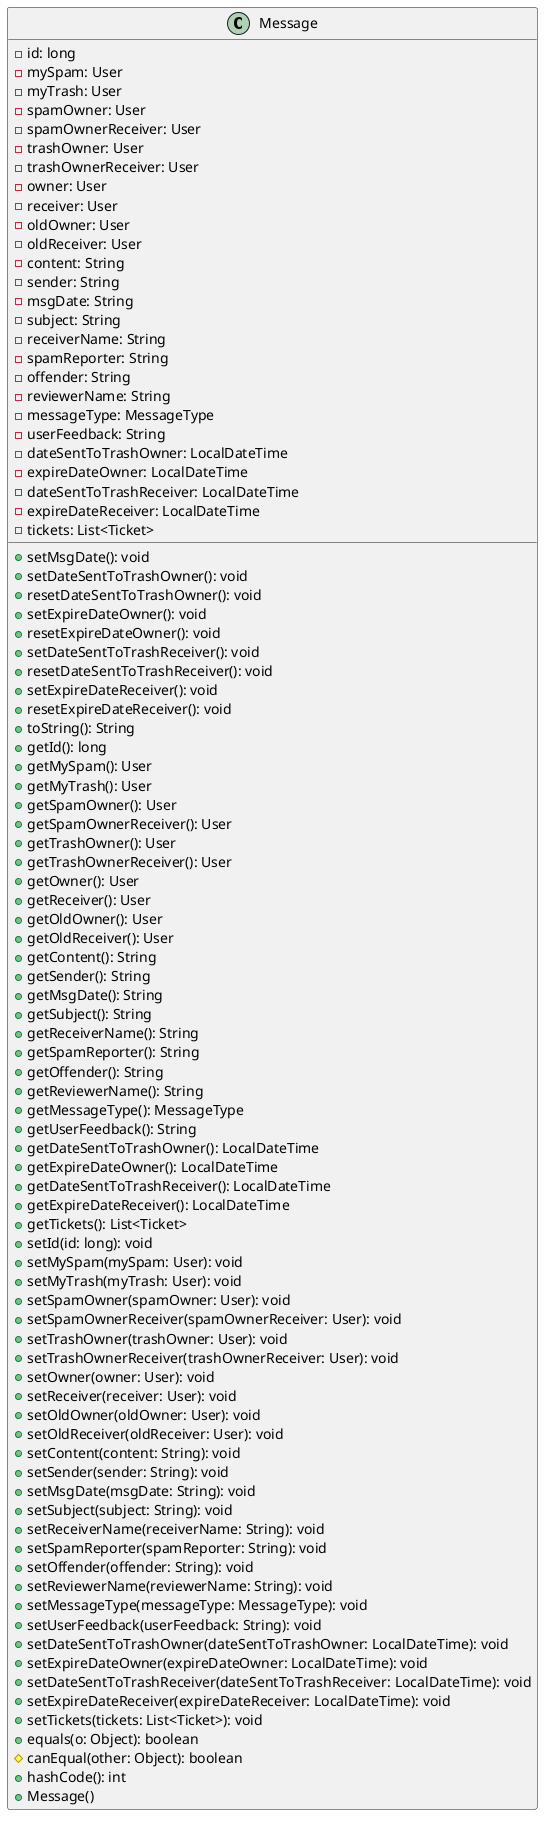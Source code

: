 @startuml
class Message [[java:edu.sru.cpsc.webshopping.domain.user.Message]] {
	-id: long
	-mySpam: User
	-myTrash: User
	-spamOwner: User
	-spamOwnerReceiver: User
	-trashOwner: User
	-trashOwnerReceiver: User
	-owner: User
	-receiver: User
	-oldOwner: User
	-oldReceiver: User
	-content: String
	-sender: String
	-msgDate: String
	-subject: String
	-receiverName: String
	-spamReporter: String
	-offender: String
	-reviewerName: String
	-messageType: MessageType
	-userFeedback: String
	-dateSentToTrashOwner: LocalDateTime
	-expireDateOwner: LocalDateTime
	-dateSentToTrashReceiver: LocalDateTime
	-expireDateReceiver: LocalDateTime
	-tickets: List<Ticket>
	+setMsgDate(): void
	+setDateSentToTrashOwner(): void
	+resetDateSentToTrashOwner(): void
	+setExpireDateOwner(): void
	+resetExpireDateOwner(): void
	+setDateSentToTrashReceiver(): void
	+resetDateSentToTrashReceiver(): void
	+setExpireDateReceiver(): void
	+resetExpireDateReceiver(): void
	+toString(): String
	+getId(): long
	+getMySpam(): User
	+getMyTrash(): User
	+getSpamOwner(): User
	+getSpamOwnerReceiver(): User
	+getTrashOwner(): User
	+getTrashOwnerReceiver(): User
	+getOwner(): User
	+getReceiver(): User
	+getOldOwner(): User
	+getOldReceiver(): User
	+getContent(): String
	+getSender(): String
	+getMsgDate(): String
	+getSubject(): String
	+getReceiverName(): String
	+getSpamReporter(): String
	+getOffender(): String
	+getReviewerName(): String
	+getMessageType(): MessageType
	+getUserFeedback(): String
	+getDateSentToTrashOwner(): LocalDateTime
	+getExpireDateOwner(): LocalDateTime
	+getDateSentToTrashReceiver(): LocalDateTime
	+getExpireDateReceiver(): LocalDateTime
	+getTickets(): List<Ticket>
	+setId(id: long): void
	+setMySpam(mySpam: User): void
	+setMyTrash(myTrash: User): void
	+setSpamOwner(spamOwner: User): void
	+setSpamOwnerReceiver(spamOwnerReceiver: User): void
	+setTrashOwner(trashOwner: User): void
	+setTrashOwnerReceiver(trashOwnerReceiver: User): void
	+setOwner(owner: User): void
	+setReceiver(receiver: User): void
	+setOldOwner(oldOwner: User): void
	+setOldReceiver(oldReceiver: User): void
	+setContent(content: String): void
	+setSender(sender: String): void
	+setMsgDate(msgDate: String): void
	+setSubject(subject: String): void
	+setReceiverName(receiverName: String): void
	+setSpamReporter(spamReporter: String): void
	+setOffender(offender: String): void
	+setReviewerName(reviewerName: String): void
	+setMessageType(messageType: MessageType): void
	+setUserFeedback(userFeedback: String): void
	+setDateSentToTrashOwner(dateSentToTrashOwner: LocalDateTime): void
	+setExpireDateOwner(expireDateOwner: LocalDateTime): void
	+setDateSentToTrashReceiver(dateSentToTrashReceiver: LocalDateTime): void
	+setExpireDateReceiver(expireDateReceiver: LocalDateTime): void
	+setTickets(tickets: List<Ticket>): void
	+equals(o: Object): boolean
	#canEqual(other: Object): boolean
	+hashCode(): int
	+Message()
}
@enduml